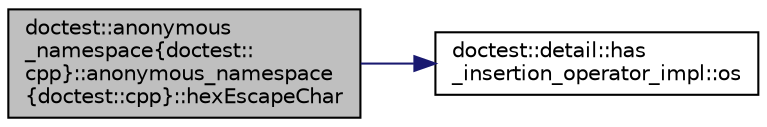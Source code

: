 digraph "doctest::anonymous_namespace{doctest::cpp}::anonymous_namespace{doctest::cpp}::hexEscapeChar"
{
 // LATEX_PDF_SIZE
  edge [fontname="Helvetica",fontsize="10",labelfontname="Helvetica",labelfontsize="10"];
  node [fontname="Helvetica",fontsize="10",shape=record];
  rankdir="LR";
  Node1 [label="doctest::anonymous\l_namespace\{doctest::\lcpp\}::anonymous_namespace\l\{doctest::cpp\}::hexEscapeChar",height=0.2,width=0.4,color="black", fillcolor="grey75", style="filled", fontcolor="black",tooltip=" "];
  Node1 -> Node2 [color="midnightblue",fontsize="10",style="solid",fontname="Helvetica"];
  Node2 [label="doctest::detail::has\l_insertion_operator_impl::os",height=0.2,width=0.4,color="black", fillcolor="white", style="filled",URL="$namespacedoctest_1_1detail_1_1has__insertion__operator__impl.html#a50dfa929b76e3581c300a3a8b87d21e2",tooltip=" "];
}
